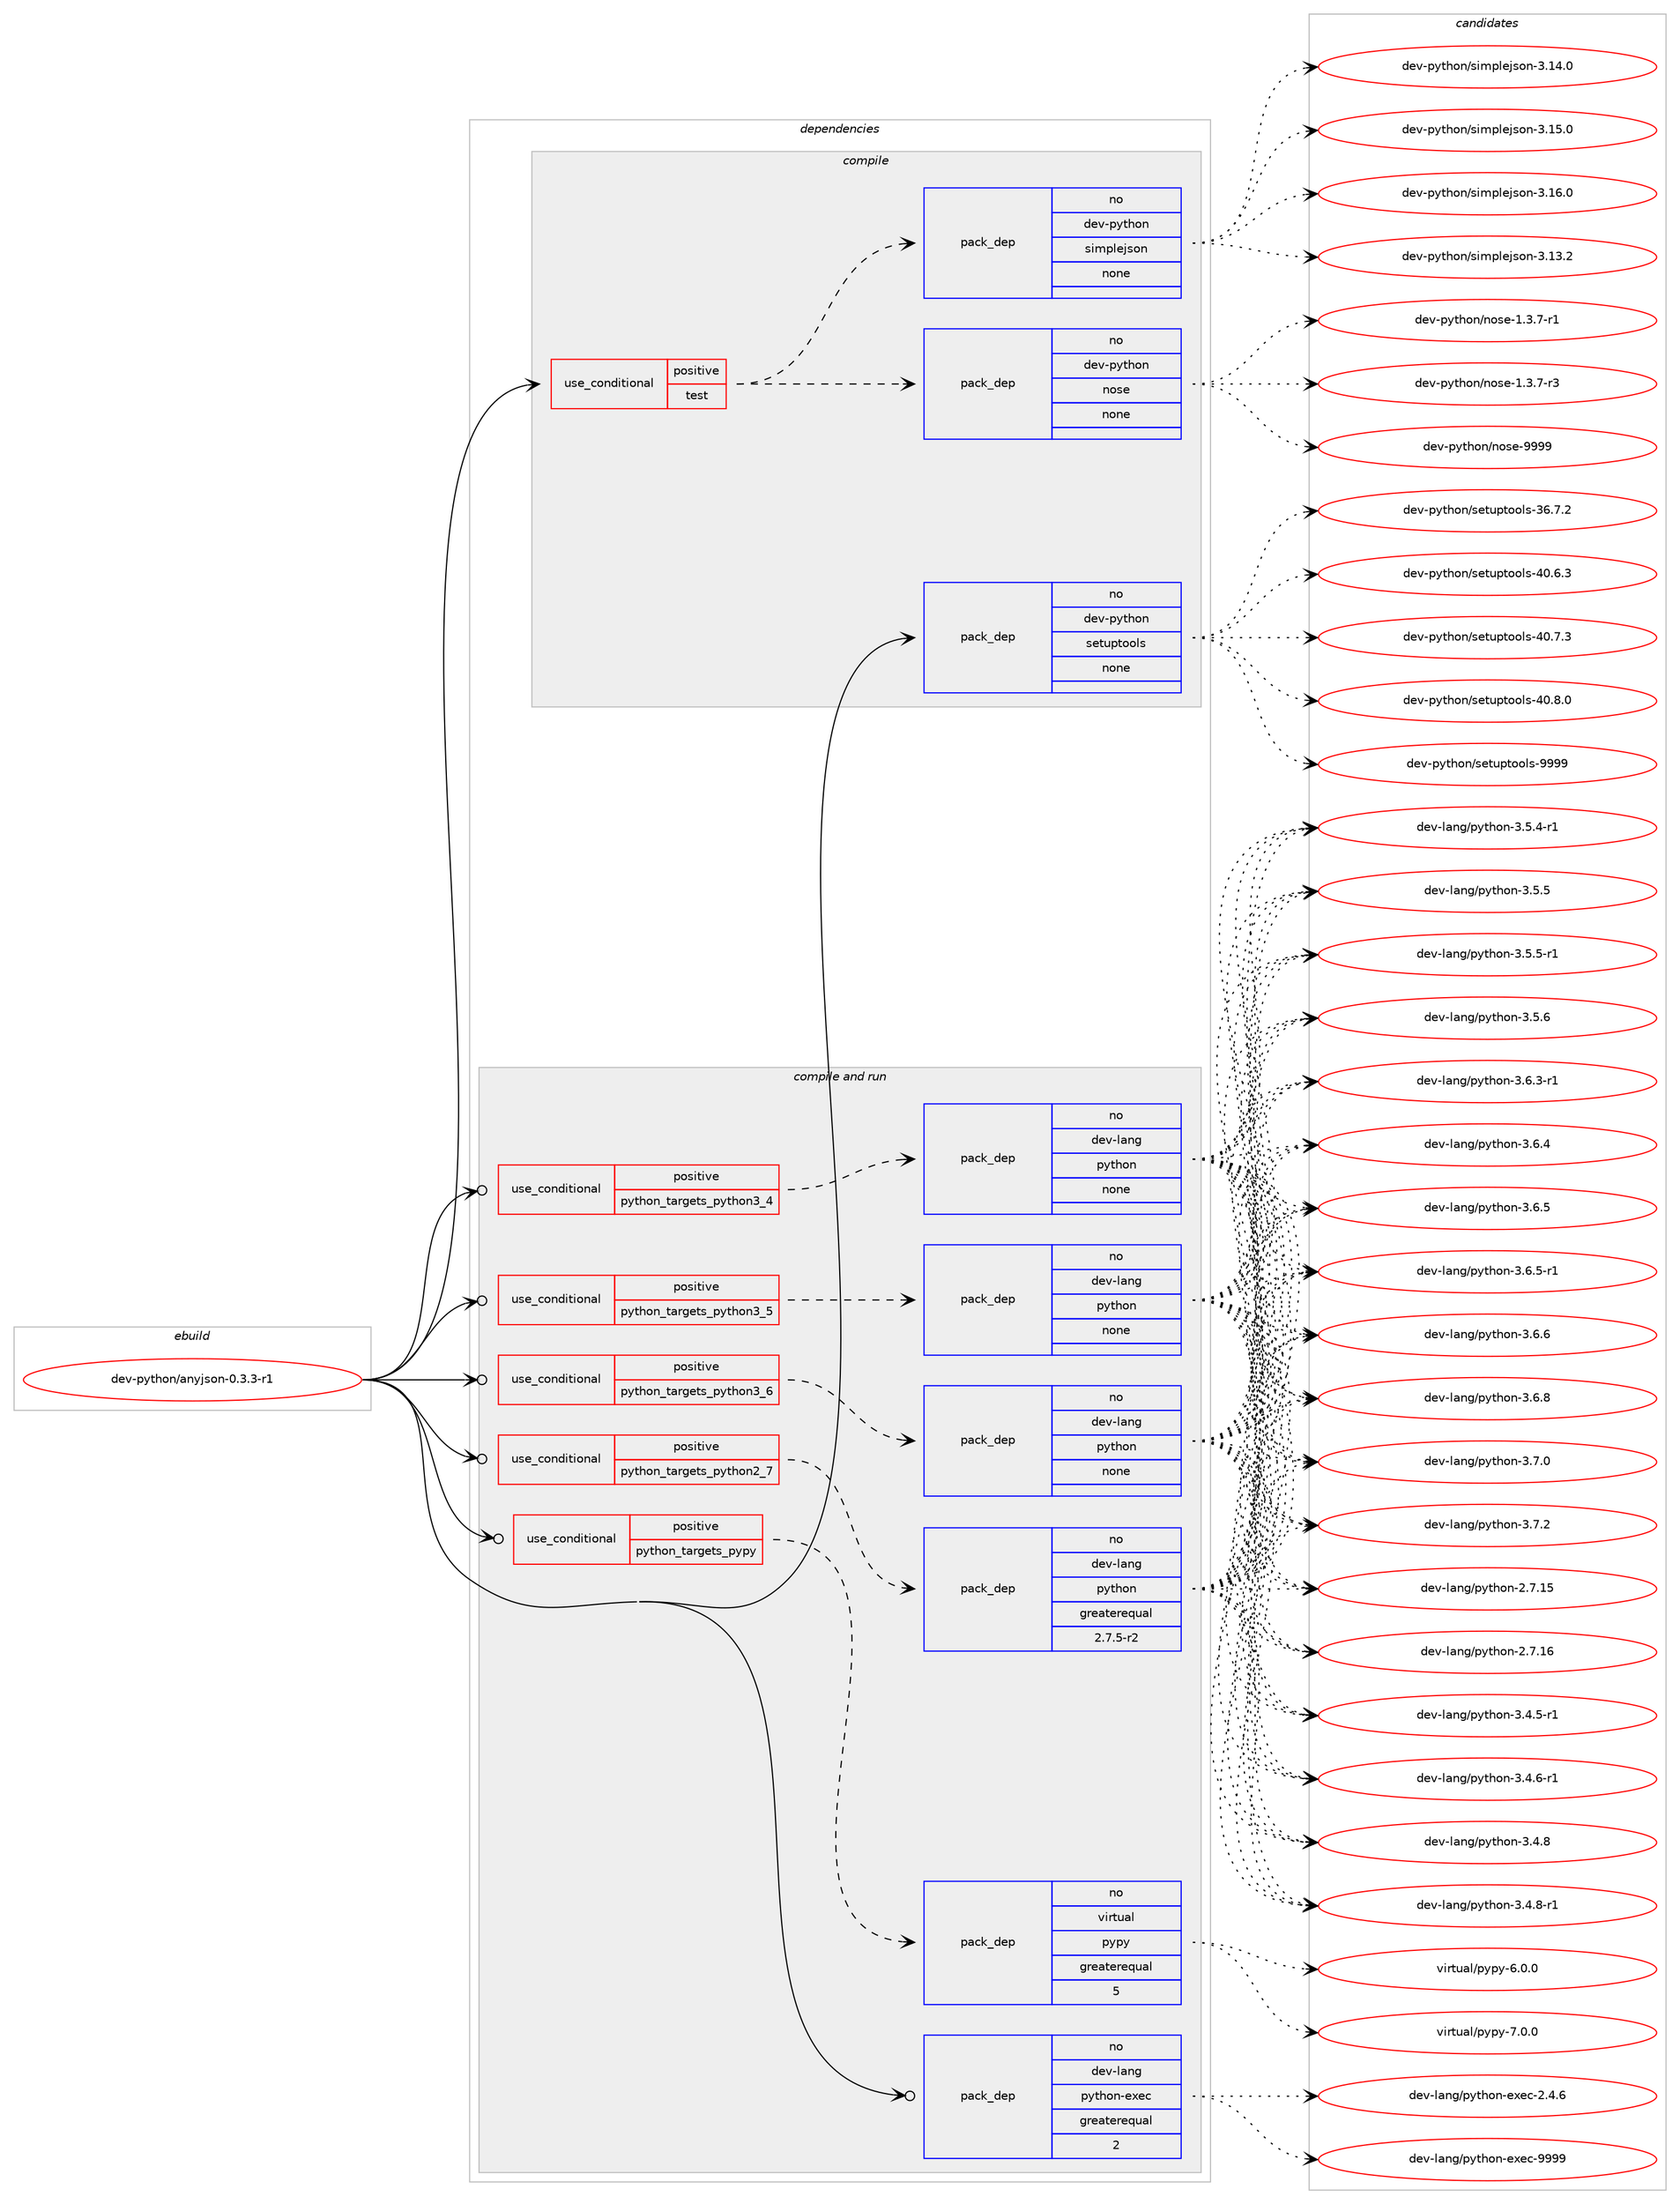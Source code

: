 digraph prolog {

# *************
# Graph options
# *************

newrank=true;
concentrate=true;
compound=true;
graph [rankdir=LR,fontname=Helvetica,fontsize=10,ranksep=1.5];#, ranksep=2.5, nodesep=0.2];
edge  [arrowhead=vee];
node  [fontname=Helvetica,fontsize=10];

# **********
# The ebuild
# **********

subgraph cluster_leftcol {
color=gray;
rank=same;
label=<<i>ebuild</i>>;
id [label="dev-python/anyjson-0.3.3-r1", color=red, width=4, href="../dev-python/anyjson-0.3.3-r1.svg"];
}

# ****************
# The dependencies
# ****************

subgraph cluster_midcol {
color=gray;
label=<<i>dependencies</i>>;
subgraph cluster_compile {
fillcolor="#eeeeee";
style=filled;
label=<<i>compile</i>>;
subgraph cond370825 {
dependency1398407 [label=<<TABLE BORDER="0" CELLBORDER="1" CELLSPACING="0" CELLPADDING="4"><TR><TD ROWSPAN="3" CELLPADDING="10">use_conditional</TD></TR><TR><TD>positive</TD></TR><TR><TD>test</TD></TR></TABLE>>, shape=none, color=red];
subgraph pack1004357 {
dependency1398408 [label=<<TABLE BORDER="0" CELLBORDER="1" CELLSPACING="0" CELLPADDING="4" WIDTH="220"><TR><TD ROWSPAN="6" CELLPADDING="30">pack_dep</TD></TR><TR><TD WIDTH="110">no</TD></TR><TR><TD>dev-python</TD></TR><TR><TD>nose</TD></TR><TR><TD>none</TD></TR><TR><TD></TD></TR></TABLE>>, shape=none, color=blue];
}
dependency1398407:e -> dependency1398408:w [weight=20,style="dashed",arrowhead="vee"];
subgraph pack1004358 {
dependency1398409 [label=<<TABLE BORDER="0" CELLBORDER="1" CELLSPACING="0" CELLPADDING="4" WIDTH="220"><TR><TD ROWSPAN="6" CELLPADDING="30">pack_dep</TD></TR><TR><TD WIDTH="110">no</TD></TR><TR><TD>dev-python</TD></TR><TR><TD>simplejson</TD></TR><TR><TD>none</TD></TR><TR><TD></TD></TR></TABLE>>, shape=none, color=blue];
}
dependency1398407:e -> dependency1398409:w [weight=20,style="dashed",arrowhead="vee"];
}
id:e -> dependency1398407:w [weight=20,style="solid",arrowhead="vee"];
subgraph pack1004359 {
dependency1398410 [label=<<TABLE BORDER="0" CELLBORDER="1" CELLSPACING="0" CELLPADDING="4" WIDTH="220"><TR><TD ROWSPAN="6" CELLPADDING="30">pack_dep</TD></TR><TR><TD WIDTH="110">no</TD></TR><TR><TD>dev-python</TD></TR><TR><TD>setuptools</TD></TR><TR><TD>none</TD></TR><TR><TD></TD></TR></TABLE>>, shape=none, color=blue];
}
id:e -> dependency1398410:w [weight=20,style="solid",arrowhead="vee"];
}
subgraph cluster_compileandrun {
fillcolor="#eeeeee";
style=filled;
label=<<i>compile and run</i>>;
subgraph cond370826 {
dependency1398411 [label=<<TABLE BORDER="0" CELLBORDER="1" CELLSPACING="0" CELLPADDING="4"><TR><TD ROWSPAN="3" CELLPADDING="10">use_conditional</TD></TR><TR><TD>positive</TD></TR><TR><TD>python_targets_pypy</TD></TR></TABLE>>, shape=none, color=red];
subgraph pack1004360 {
dependency1398412 [label=<<TABLE BORDER="0" CELLBORDER="1" CELLSPACING="0" CELLPADDING="4" WIDTH="220"><TR><TD ROWSPAN="6" CELLPADDING="30">pack_dep</TD></TR><TR><TD WIDTH="110">no</TD></TR><TR><TD>virtual</TD></TR><TR><TD>pypy</TD></TR><TR><TD>greaterequal</TD></TR><TR><TD>5</TD></TR></TABLE>>, shape=none, color=blue];
}
dependency1398411:e -> dependency1398412:w [weight=20,style="dashed",arrowhead="vee"];
}
id:e -> dependency1398411:w [weight=20,style="solid",arrowhead="odotvee"];
subgraph cond370827 {
dependency1398413 [label=<<TABLE BORDER="0" CELLBORDER="1" CELLSPACING="0" CELLPADDING="4"><TR><TD ROWSPAN="3" CELLPADDING="10">use_conditional</TD></TR><TR><TD>positive</TD></TR><TR><TD>python_targets_python2_7</TD></TR></TABLE>>, shape=none, color=red];
subgraph pack1004361 {
dependency1398414 [label=<<TABLE BORDER="0" CELLBORDER="1" CELLSPACING="0" CELLPADDING="4" WIDTH="220"><TR><TD ROWSPAN="6" CELLPADDING="30">pack_dep</TD></TR><TR><TD WIDTH="110">no</TD></TR><TR><TD>dev-lang</TD></TR><TR><TD>python</TD></TR><TR><TD>greaterequal</TD></TR><TR><TD>2.7.5-r2</TD></TR></TABLE>>, shape=none, color=blue];
}
dependency1398413:e -> dependency1398414:w [weight=20,style="dashed",arrowhead="vee"];
}
id:e -> dependency1398413:w [weight=20,style="solid",arrowhead="odotvee"];
subgraph cond370828 {
dependency1398415 [label=<<TABLE BORDER="0" CELLBORDER="1" CELLSPACING="0" CELLPADDING="4"><TR><TD ROWSPAN="3" CELLPADDING="10">use_conditional</TD></TR><TR><TD>positive</TD></TR><TR><TD>python_targets_python3_4</TD></TR></TABLE>>, shape=none, color=red];
subgraph pack1004362 {
dependency1398416 [label=<<TABLE BORDER="0" CELLBORDER="1" CELLSPACING="0" CELLPADDING="4" WIDTH="220"><TR><TD ROWSPAN="6" CELLPADDING="30">pack_dep</TD></TR><TR><TD WIDTH="110">no</TD></TR><TR><TD>dev-lang</TD></TR><TR><TD>python</TD></TR><TR><TD>none</TD></TR><TR><TD></TD></TR></TABLE>>, shape=none, color=blue];
}
dependency1398415:e -> dependency1398416:w [weight=20,style="dashed",arrowhead="vee"];
}
id:e -> dependency1398415:w [weight=20,style="solid",arrowhead="odotvee"];
subgraph cond370829 {
dependency1398417 [label=<<TABLE BORDER="0" CELLBORDER="1" CELLSPACING="0" CELLPADDING="4"><TR><TD ROWSPAN="3" CELLPADDING="10">use_conditional</TD></TR><TR><TD>positive</TD></TR><TR><TD>python_targets_python3_5</TD></TR></TABLE>>, shape=none, color=red];
subgraph pack1004363 {
dependency1398418 [label=<<TABLE BORDER="0" CELLBORDER="1" CELLSPACING="0" CELLPADDING="4" WIDTH="220"><TR><TD ROWSPAN="6" CELLPADDING="30">pack_dep</TD></TR><TR><TD WIDTH="110">no</TD></TR><TR><TD>dev-lang</TD></TR><TR><TD>python</TD></TR><TR><TD>none</TD></TR><TR><TD></TD></TR></TABLE>>, shape=none, color=blue];
}
dependency1398417:e -> dependency1398418:w [weight=20,style="dashed",arrowhead="vee"];
}
id:e -> dependency1398417:w [weight=20,style="solid",arrowhead="odotvee"];
subgraph cond370830 {
dependency1398419 [label=<<TABLE BORDER="0" CELLBORDER="1" CELLSPACING="0" CELLPADDING="4"><TR><TD ROWSPAN="3" CELLPADDING="10">use_conditional</TD></TR><TR><TD>positive</TD></TR><TR><TD>python_targets_python3_6</TD></TR></TABLE>>, shape=none, color=red];
subgraph pack1004364 {
dependency1398420 [label=<<TABLE BORDER="0" CELLBORDER="1" CELLSPACING="0" CELLPADDING="4" WIDTH="220"><TR><TD ROWSPAN="6" CELLPADDING="30">pack_dep</TD></TR><TR><TD WIDTH="110">no</TD></TR><TR><TD>dev-lang</TD></TR><TR><TD>python</TD></TR><TR><TD>none</TD></TR><TR><TD></TD></TR></TABLE>>, shape=none, color=blue];
}
dependency1398419:e -> dependency1398420:w [weight=20,style="dashed",arrowhead="vee"];
}
id:e -> dependency1398419:w [weight=20,style="solid",arrowhead="odotvee"];
subgraph pack1004365 {
dependency1398421 [label=<<TABLE BORDER="0" CELLBORDER="1" CELLSPACING="0" CELLPADDING="4" WIDTH="220"><TR><TD ROWSPAN="6" CELLPADDING="30">pack_dep</TD></TR><TR><TD WIDTH="110">no</TD></TR><TR><TD>dev-lang</TD></TR><TR><TD>python-exec</TD></TR><TR><TD>greaterequal</TD></TR><TR><TD>2</TD></TR></TABLE>>, shape=none, color=blue];
}
id:e -> dependency1398421:w [weight=20,style="solid",arrowhead="odotvee"];
}
subgraph cluster_run {
fillcolor="#eeeeee";
style=filled;
label=<<i>run</i>>;
}
}

# **************
# The candidates
# **************

subgraph cluster_choices {
rank=same;
color=gray;
label=<<i>candidates</i>>;

subgraph choice1004357 {
color=black;
nodesep=1;
choice10010111845112121116104111110471101111151014549465146554511449 [label="dev-python/nose-1.3.7-r1", color=red, width=4,href="../dev-python/nose-1.3.7-r1.svg"];
choice10010111845112121116104111110471101111151014549465146554511451 [label="dev-python/nose-1.3.7-r3", color=red, width=4,href="../dev-python/nose-1.3.7-r3.svg"];
choice10010111845112121116104111110471101111151014557575757 [label="dev-python/nose-9999", color=red, width=4,href="../dev-python/nose-9999.svg"];
dependency1398408:e -> choice10010111845112121116104111110471101111151014549465146554511449:w [style=dotted,weight="100"];
dependency1398408:e -> choice10010111845112121116104111110471101111151014549465146554511451:w [style=dotted,weight="100"];
dependency1398408:e -> choice10010111845112121116104111110471101111151014557575757:w [style=dotted,weight="100"];
}
subgraph choice1004358 {
color=black;
nodesep=1;
choice100101118451121211161041111104711510510911210810110611511111045514649514650 [label="dev-python/simplejson-3.13.2", color=red, width=4,href="../dev-python/simplejson-3.13.2.svg"];
choice100101118451121211161041111104711510510911210810110611511111045514649524648 [label="dev-python/simplejson-3.14.0", color=red, width=4,href="../dev-python/simplejson-3.14.0.svg"];
choice100101118451121211161041111104711510510911210810110611511111045514649534648 [label="dev-python/simplejson-3.15.0", color=red, width=4,href="../dev-python/simplejson-3.15.0.svg"];
choice100101118451121211161041111104711510510911210810110611511111045514649544648 [label="dev-python/simplejson-3.16.0", color=red, width=4,href="../dev-python/simplejson-3.16.0.svg"];
dependency1398409:e -> choice100101118451121211161041111104711510510911210810110611511111045514649514650:w [style=dotted,weight="100"];
dependency1398409:e -> choice100101118451121211161041111104711510510911210810110611511111045514649524648:w [style=dotted,weight="100"];
dependency1398409:e -> choice100101118451121211161041111104711510510911210810110611511111045514649534648:w [style=dotted,weight="100"];
dependency1398409:e -> choice100101118451121211161041111104711510510911210810110611511111045514649544648:w [style=dotted,weight="100"];
}
subgraph choice1004359 {
color=black;
nodesep=1;
choice100101118451121211161041111104711510111611711211611111110811545515446554650 [label="dev-python/setuptools-36.7.2", color=red, width=4,href="../dev-python/setuptools-36.7.2.svg"];
choice100101118451121211161041111104711510111611711211611111110811545524846544651 [label="dev-python/setuptools-40.6.3", color=red, width=4,href="../dev-python/setuptools-40.6.3.svg"];
choice100101118451121211161041111104711510111611711211611111110811545524846554651 [label="dev-python/setuptools-40.7.3", color=red, width=4,href="../dev-python/setuptools-40.7.3.svg"];
choice100101118451121211161041111104711510111611711211611111110811545524846564648 [label="dev-python/setuptools-40.8.0", color=red, width=4,href="../dev-python/setuptools-40.8.0.svg"];
choice10010111845112121116104111110471151011161171121161111111081154557575757 [label="dev-python/setuptools-9999", color=red, width=4,href="../dev-python/setuptools-9999.svg"];
dependency1398410:e -> choice100101118451121211161041111104711510111611711211611111110811545515446554650:w [style=dotted,weight="100"];
dependency1398410:e -> choice100101118451121211161041111104711510111611711211611111110811545524846544651:w [style=dotted,weight="100"];
dependency1398410:e -> choice100101118451121211161041111104711510111611711211611111110811545524846554651:w [style=dotted,weight="100"];
dependency1398410:e -> choice100101118451121211161041111104711510111611711211611111110811545524846564648:w [style=dotted,weight="100"];
dependency1398410:e -> choice10010111845112121116104111110471151011161171121161111111081154557575757:w [style=dotted,weight="100"];
}
subgraph choice1004360 {
color=black;
nodesep=1;
choice1181051141161179710847112121112121455446484648 [label="virtual/pypy-6.0.0", color=red, width=4,href="../virtual/pypy-6.0.0.svg"];
choice1181051141161179710847112121112121455546484648 [label="virtual/pypy-7.0.0", color=red, width=4,href="../virtual/pypy-7.0.0.svg"];
dependency1398412:e -> choice1181051141161179710847112121112121455446484648:w [style=dotted,weight="100"];
dependency1398412:e -> choice1181051141161179710847112121112121455546484648:w [style=dotted,weight="100"];
}
subgraph choice1004361 {
color=black;
nodesep=1;
choice10010111845108971101034711212111610411111045504655464953 [label="dev-lang/python-2.7.15", color=red, width=4,href="../dev-lang/python-2.7.15.svg"];
choice10010111845108971101034711212111610411111045504655464954 [label="dev-lang/python-2.7.16", color=red, width=4,href="../dev-lang/python-2.7.16.svg"];
choice1001011184510897110103471121211161041111104551465246534511449 [label="dev-lang/python-3.4.5-r1", color=red, width=4,href="../dev-lang/python-3.4.5-r1.svg"];
choice1001011184510897110103471121211161041111104551465246544511449 [label="dev-lang/python-3.4.6-r1", color=red, width=4,href="../dev-lang/python-3.4.6-r1.svg"];
choice100101118451089711010347112121116104111110455146524656 [label="dev-lang/python-3.4.8", color=red, width=4,href="../dev-lang/python-3.4.8.svg"];
choice1001011184510897110103471121211161041111104551465246564511449 [label="dev-lang/python-3.4.8-r1", color=red, width=4,href="../dev-lang/python-3.4.8-r1.svg"];
choice1001011184510897110103471121211161041111104551465346524511449 [label="dev-lang/python-3.5.4-r1", color=red, width=4,href="../dev-lang/python-3.5.4-r1.svg"];
choice100101118451089711010347112121116104111110455146534653 [label="dev-lang/python-3.5.5", color=red, width=4,href="../dev-lang/python-3.5.5.svg"];
choice1001011184510897110103471121211161041111104551465346534511449 [label="dev-lang/python-3.5.5-r1", color=red, width=4,href="../dev-lang/python-3.5.5-r1.svg"];
choice100101118451089711010347112121116104111110455146534654 [label="dev-lang/python-3.5.6", color=red, width=4,href="../dev-lang/python-3.5.6.svg"];
choice1001011184510897110103471121211161041111104551465446514511449 [label="dev-lang/python-3.6.3-r1", color=red, width=4,href="../dev-lang/python-3.6.3-r1.svg"];
choice100101118451089711010347112121116104111110455146544652 [label="dev-lang/python-3.6.4", color=red, width=4,href="../dev-lang/python-3.6.4.svg"];
choice100101118451089711010347112121116104111110455146544653 [label="dev-lang/python-3.6.5", color=red, width=4,href="../dev-lang/python-3.6.5.svg"];
choice1001011184510897110103471121211161041111104551465446534511449 [label="dev-lang/python-3.6.5-r1", color=red, width=4,href="../dev-lang/python-3.6.5-r1.svg"];
choice100101118451089711010347112121116104111110455146544654 [label="dev-lang/python-3.6.6", color=red, width=4,href="../dev-lang/python-3.6.6.svg"];
choice100101118451089711010347112121116104111110455146544656 [label="dev-lang/python-3.6.8", color=red, width=4,href="../dev-lang/python-3.6.8.svg"];
choice100101118451089711010347112121116104111110455146554648 [label="dev-lang/python-3.7.0", color=red, width=4,href="../dev-lang/python-3.7.0.svg"];
choice100101118451089711010347112121116104111110455146554650 [label="dev-lang/python-3.7.2", color=red, width=4,href="../dev-lang/python-3.7.2.svg"];
dependency1398414:e -> choice10010111845108971101034711212111610411111045504655464953:w [style=dotted,weight="100"];
dependency1398414:e -> choice10010111845108971101034711212111610411111045504655464954:w [style=dotted,weight="100"];
dependency1398414:e -> choice1001011184510897110103471121211161041111104551465246534511449:w [style=dotted,weight="100"];
dependency1398414:e -> choice1001011184510897110103471121211161041111104551465246544511449:w [style=dotted,weight="100"];
dependency1398414:e -> choice100101118451089711010347112121116104111110455146524656:w [style=dotted,weight="100"];
dependency1398414:e -> choice1001011184510897110103471121211161041111104551465246564511449:w [style=dotted,weight="100"];
dependency1398414:e -> choice1001011184510897110103471121211161041111104551465346524511449:w [style=dotted,weight="100"];
dependency1398414:e -> choice100101118451089711010347112121116104111110455146534653:w [style=dotted,weight="100"];
dependency1398414:e -> choice1001011184510897110103471121211161041111104551465346534511449:w [style=dotted,weight="100"];
dependency1398414:e -> choice100101118451089711010347112121116104111110455146534654:w [style=dotted,weight="100"];
dependency1398414:e -> choice1001011184510897110103471121211161041111104551465446514511449:w [style=dotted,weight="100"];
dependency1398414:e -> choice100101118451089711010347112121116104111110455146544652:w [style=dotted,weight="100"];
dependency1398414:e -> choice100101118451089711010347112121116104111110455146544653:w [style=dotted,weight="100"];
dependency1398414:e -> choice1001011184510897110103471121211161041111104551465446534511449:w [style=dotted,weight="100"];
dependency1398414:e -> choice100101118451089711010347112121116104111110455146544654:w [style=dotted,weight="100"];
dependency1398414:e -> choice100101118451089711010347112121116104111110455146544656:w [style=dotted,weight="100"];
dependency1398414:e -> choice100101118451089711010347112121116104111110455146554648:w [style=dotted,weight="100"];
dependency1398414:e -> choice100101118451089711010347112121116104111110455146554650:w [style=dotted,weight="100"];
}
subgraph choice1004362 {
color=black;
nodesep=1;
choice10010111845108971101034711212111610411111045504655464953 [label="dev-lang/python-2.7.15", color=red, width=4,href="../dev-lang/python-2.7.15.svg"];
choice10010111845108971101034711212111610411111045504655464954 [label="dev-lang/python-2.7.16", color=red, width=4,href="../dev-lang/python-2.7.16.svg"];
choice1001011184510897110103471121211161041111104551465246534511449 [label="dev-lang/python-3.4.5-r1", color=red, width=4,href="../dev-lang/python-3.4.5-r1.svg"];
choice1001011184510897110103471121211161041111104551465246544511449 [label="dev-lang/python-3.4.6-r1", color=red, width=4,href="../dev-lang/python-3.4.6-r1.svg"];
choice100101118451089711010347112121116104111110455146524656 [label="dev-lang/python-3.4.8", color=red, width=4,href="../dev-lang/python-3.4.8.svg"];
choice1001011184510897110103471121211161041111104551465246564511449 [label="dev-lang/python-3.4.8-r1", color=red, width=4,href="../dev-lang/python-3.4.8-r1.svg"];
choice1001011184510897110103471121211161041111104551465346524511449 [label="dev-lang/python-3.5.4-r1", color=red, width=4,href="../dev-lang/python-3.5.4-r1.svg"];
choice100101118451089711010347112121116104111110455146534653 [label="dev-lang/python-3.5.5", color=red, width=4,href="../dev-lang/python-3.5.5.svg"];
choice1001011184510897110103471121211161041111104551465346534511449 [label="dev-lang/python-3.5.5-r1", color=red, width=4,href="../dev-lang/python-3.5.5-r1.svg"];
choice100101118451089711010347112121116104111110455146534654 [label="dev-lang/python-3.5.6", color=red, width=4,href="../dev-lang/python-3.5.6.svg"];
choice1001011184510897110103471121211161041111104551465446514511449 [label="dev-lang/python-3.6.3-r1", color=red, width=4,href="../dev-lang/python-3.6.3-r1.svg"];
choice100101118451089711010347112121116104111110455146544652 [label="dev-lang/python-3.6.4", color=red, width=4,href="../dev-lang/python-3.6.4.svg"];
choice100101118451089711010347112121116104111110455146544653 [label="dev-lang/python-3.6.5", color=red, width=4,href="../dev-lang/python-3.6.5.svg"];
choice1001011184510897110103471121211161041111104551465446534511449 [label="dev-lang/python-3.6.5-r1", color=red, width=4,href="../dev-lang/python-3.6.5-r1.svg"];
choice100101118451089711010347112121116104111110455146544654 [label="dev-lang/python-3.6.6", color=red, width=4,href="../dev-lang/python-3.6.6.svg"];
choice100101118451089711010347112121116104111110455146544656 [label="dev-lang/python-3.6.8", color=red, width=4,href="../dev-lang/python-3.6.8.svg"];
choice100101118451089711010347112121116104111110455146554648 [label="dev-lang/python-3.7.0", color=red, width=4,href="../dev-lang/python-3.7.0.svg"];
choice100101118451089711010347112121116104111110455146554650 [label="dev-lang/python-3.7.2", color=red, width=4,href="../dev-lang/python-3.7.2.svg"];
dependency1398416:e -> choice10010111845108971101034711212111610411111045504655464953:w [style=dotted,weight="100"];
dependency1398416:e -> choice10010111845108971101034711212111610411111045504655464954:w [style=dotted,weight="100"];
dependency1398416:e -> choice1001011184510897110103471121211161041111104551465246534511449:w [style=dotted,weight="100"];
dependency1398416:e -> choice1001011184510897110103471121211161041111104551465246544511449:w [style=dotted,weight="100"];
dependency1398416:e -> choice100101118451089711010347112121116104111110455146524656:w [style=dotted,weight="100"];
dependency1398416:e -> choice1001011184510897110103471121211161041111104551465246564511449:w [style=dotted,weight="100"];
dependency1398416:e -> choice1001011184510897110103471121211161041111104551465346524511449:w [style=dotted,weight="100"];
dependency1398416:e -> choice100101118451089711010347112121116104111110455146534653:w [style=dotted,weight="100"];
dependency1398416:e -> choice1001011184510897110103471121211161041111104551465346534511449:w [style=dotted,weight="100"];
dependency1398416:e -> choice100101118451089711010347112121116104111110455146534654:w [style=dotted,weight="100"];
dependency1398416:e -> choice1001011184510897110103471121211161041111104551465446514511449:w [style=dotted,weight="100"];
dependency1398416:e -> choice100101118451089711010347112121116104111110455146544652:w [style=dotted,weight="100"];
dependency1398416:e -> choice100101118451089711010347112121116104111110455146544653:w [style=dotted,weight="100"];
dependency1398416:e -> choice1001011184510897110103471121211161041111104551465446534511449:w [style=dotted,weight="100"];
dependency1398416:e -> choice100101118451089711010347112121116104111110455146544654:w [style=dotted,weight="100"];
dependency1398416:e -> choice100101118451089711010347112121116104111110455146544656:w [style=dotted,weight="100"];
dependency1398416:e -> choice100101118451089711010347112121116104111110455146554648:w [style=dotted,weight="100"];
dependency1398416:e -> choice100101118451089711010347112121116104111110455146554650:w [style=dotted,weight="100"];
}
subgraph choice1004363 {
color=black;
nodesep=1;
choice10010111845108971101034711212111610411111045504655464953 [label="dev-lang/python-2.7.15", color=red, width=4,href="../dev-lang/python-2.7.15.svg"];
choice10010111845108971101034711212111610411111045504655464954 [label="dev-lang/python-2.7.16", color=red, width=4,href="../dev-lang/python-2.7.16.svg"];
choice1001011184510897110103471121211161041111104551465246534511449 [label="dev-lang/python-3.4.5-r1", color=red, width=4,href="../dev-lang/python-3.4.5-r1.svg"];
choice1001011184510897110103471121211161041111104551465246544511449 [label="dev-lang/python-3.4.6-r1", color=red, width=4,href="../dev-lang/python-3.4.6-r1.svg"];
choice100101118451089711010347112121116104111110455146524656 [label="dev-lang/python-3.4.8", color=red, width=4,href="../dev-lang/python-3.4.8.svg"];
choice1001011184510897110103471121211161041111104551465246564511449 [label="dev-lang/python-3.4.8-r1", color=red, width=4,href="../dev-lang/python-3.4.8-r1.svg"];
choice1001011184510897110103471121211161041111104551465346524511449 [label="dev-lang/python-3.5.4-r1", color=red, width=4,href="../dev-lang/python-3.5.4-r1.svg"];
choice100101118451089711010347112121116104111110455146534653 [label="dev-lang/python-3.5.5", color=red, width=4,href="../dev-lang/python-3.5.5.svg"];
choice1001011184510897110103471121211161041111104551465346534511449 [label="dev-lang/python-3.5.5-r1", color=red, width=4,href="../dev-lang/python-3.5.5-r1.svg"];
choice100101118451089711010347112121116104111110455146534654 [label="dev-lang/python-3.5.6", color=red, width=4,href="../dev-lang/python-3.5.6.svg"];
choice1001011184510897110103471121211161041111104551465446514511449 [label="dev-lang/python-3.6.3-r1", color=red, width=4,href="../dev-lang/python-3.6.3-r1.svg"];
choice100101118451089711010347112121116104111110455146544652 [label="dev-lang/python-3.6.4", color=red, width=4,href="../dev-lang/python-3.6.4.svg"];
choice100101118451089711010347112121116104111110455146544653 [label="dev-lang/python-3.6.5", color=red, width=4,href="../dev-lang/python-3.6.5.svg"];
choice1001011184510897110103471121211161041111104551465446534511449 [label="dev-lang/python-3.6.5-r1", color=red, width=4,href="../dev-lang/python-3.6.5-r1.svg"];
choice100101118451089711010347112121116104111110455146544654 [label="dev-lang/python-3.6.6", color=red, width=4,href="../dev-lang/python-3.6.6.svg"];
choice100101118451089711010347112121116104111110455146544656 [label="dev-lang/python-3.6.8", color=red, width=4,href="../dev-lang/python-3.6.8.svg"];
choice100101118451089711010347112121116104111110455146554648 [label="dev-lang/python-3.7.0", color=red, width=4,href="../dev-lang/python-3.7.0.svg"];
choice100101118451089711010347112121116104111110455146554650 [label="dev-lang/python-3.7.2", color=red, width=4,href="../dev-lang/python-3.7.2.svg"];
dependency1398418:e -> choice10010111845108971101034711212111610411111045504655464953:w [style=dotted,weight="100"];
dependency1398418:e -> choice10010111845108971101034711212111610411111045504655464954:w [style=dotted,weight="100"];
dependency1398418:e -> choice1001011184510897110103471121211161041111104551465246534511449:w [style=dotted,weight="100"];
dependency1398418:e -> choice1001011184510897110103471121211161041111104551465246544511449:w [style=dotted,weight="100"];
dependency1398418:e -> choice100101118451089711010347112121116104111110455146524656:w [style=dotted,weight="100"];
dependency1398418:e -> choice1001011184510897110103471121211161041111104551465246564511449:w [style=dotted,weight="100"];
dependency1398418:e -> choice1001011184510897110103471121211161041111104551465346524511449:w [style=dotted,weight="100"];
dependency1398418:e -> choice100101118451089711010347112121116104111110455146534653:w [style=dotted,weight="100"];
dependency1398418:e -> choice1001011184510897110103471121211161041111104551465346534511449:w [style=dotted,weight="100"];
dependency1398418:e -> choice100101118451089711010347112121116104111110455146534654:w [style=dotted,weight="100"];
dependency1398418:e -> choice1001011184510897110103471121211161041111104551465446514511449:w [style=dotted,weight="100"];
dependency1398418:e -> choice100101118451089711010347112121116104111110455146544652:w [style=dotted,weight="100"];
dependency1398418:e -> choice100101118451089711010347112121116104111110455146544653:w [style=dotted,weight="100"];
dependency1398418:e -> choice1001011184510897110103471121211161041111104551465446534511449:w [style=dotted,weight="100"];
dependency1398418:e -> choice100101118451089711010347112121116104111110455146544654:w [style=dotted,weight="100"];
dependency1398418:e -> choice100101118451089711010347112121116104111110455146544656:w [style=dotted,weight="100"];
dependency1398418:e -> choice100101118451089711010347112121116104111110455146554648:w [style=dotted,weight="100"];
dependency1398418:e -> choice100101118451089711010347112121116104111110455146554650:w [style=dotted,weight="100"];
}
subgraph choice1004364 {
color=black;
nodesep=1;
choice10010111845108971101034711212111610411111045504655464953 [label="dev-lang/python-2.7.15", color=red, width=4,href="../dev-lang/python-2.7.15.svg"];
choice10010111845108971101034711212111610411111045504655464954 [label="dev-lang/python-2.7.16", color=red, width=4,href="../dev-lang/python-2.7.16.svg"];
choice1001011184510897110103471121211161041111104551465246534511449 [label="dev-lang/python-3.4.5-r1", color=red, width=4,href="../dev-lang/python-3.4.5-r1.svg"];
choice1001011184510897110103471121211161041111104551465246544511449 [label="dev-lang/python-3.4.6-r1", color=red, width=4,href="../dev-lang/python-3.4.6-r1.svg"];
choice100101118451089711010347112121116104111110455146524656 [label="dev-lang/python-3.4.8", color=red, width=4,href="../dev-lang/python-3.4.8.svg"];
choice1001011184510897110103471121211161041111104551465246564511449 [label="dev-lang/python-3.4.8-r1", color=red, width=4,href="../dev-lang/python-3.4.8-r1.svg"];
choice1001011184510897110103471121211161041111104551465346524511449 [label="dev-lang/python-3.5.4-r1", color=red, width=4,href="../dev-lang/python-3.5.4-r1.svg"];
choice100101118451089711010347112121116104111110455146534653 [label="dev-lang/python-3.5.5", color=red, width=4,href="../dev-lang/python-3.5.5.svg"];
choice1001011184510897110103471121211161041111104551465346534511449 [label="dev-lang/python-3.5.5-r1", color=red, width=4,href="../dev-lang/python-3.5.5-r1.svg"];
choice100101118451089711010347112121116104111110455146534654 [label="dev-lang/python-3.5.6", color=red, width=4,href="../dev-lang/python-3.5.6.svg"];
choice1001011184510897110103471121211161041111104551465446514511449 [label="dev-lang/python-3.6.3-r1", color=red, width=4,href="../dev-lang/python-3.6.3-r1.svg"];
choice100101118451089711010347112121116104111110455146544652 [label="dev-lang/python-3.6.4", color=red, width=4,href="../dev-lang/python-3.6.4.svg"];
choice100101118451089711010347112121116104111110455146544653 [label="dev-lang/python-3.6.5", color=red, width=4,href="../dev-lang/python-3.6.5.svg"];
choice1001011184510897110103471121211161041111104551465446534511449 [label="dev-lang/python-3.6.5-r1", color=red, width=4,href="../dev-lang/python-3.6.5-r1.svg"];
choice100101118451089711010347112121116104111110455146544654 [label="dev-lang/python-3.6.6", color=red, width=4,href="../dev-lang/python-3.6.6.svg"];
choice100101118451089711010347112121116104111110455146544656 [label="dev-lang/python-3.6.8", color=red, width=4,href="../dev-lang/python-3.6.8.svg"];
choice100101118451089711010347112121116104111110455146554648 [label="dev-lang/python-3.7.0", color=red, width=4,href="../dev-lang/python-3.7.0.svg"];
choice100101118451089711010347112121116104111110455146554650 [label="dev-lang/python-3.7.2", color=red, width=4,href="../dev-lang/python-3.7.2.svg"];
dependency1398420:e -> choice10010111845108971101034711212111610411111045504655464953:w [style=dotted,weight="100"];
dependency1398420:e -> choice10010111845108971101034711212111610411111045504655464954:w [style=dotted,weight="100"];
dependency1398420:e -> choice1001011184510897110103471121211161041111104551465246534511449:w [style=dotted,weight="100"];
dependency1398420:e -> choice1001011184510897110103471121211161041111104551465246544511449:w [style=dotted,weight="100"];
dependency1398420:e -> choice100101118451089711010347112121116104111110455146524656:w [style=dotted,weight="100"];
dependency1398420:e -> choice1001011184510897110103471121211161041111104551465246564511449:w [style=dotted,weight="100"];
dependency1398420:e -> choice1001011184510897110103471121211161041111104551465346524511449:w [style=dotted,weight="100"];
dependency1398420:e -> choice100101118451089711010347112121116104111110455146534653:w [style=dotted,weight="100"];
dependency1398420:e -> choice1001011184510897110103471121211161041111104551465346534511449:w [style=dotted,weight="100"];
dependency1398420:e -> choice100101118451089711010347112121116104111110455146534654:w [style=dotted,weight="100"];
dependency1398420:e -> choice1001011184510897110103471121211161041111104551465446514511449:w [style=dotted,weight="100"];
dependency1398420:e -> choice100101118451089711010347112121116104111110455146544652:w [style=dotted,weight="100"];
dependency1398420:e -> choice100101118451089711010347112121116104111110455146544653:w [style=dotted,weight="100"];
dependency1398420:e -> choice1001011184510897110103471121211161041111104551465446534511449:w [style=dotted,weight="100"];
dependency1398420:e -> choice100101118451089711010347112121116104111110455146544654:w [style=dotted,weight="100"];
dependency1398420:e -> choice100101118451089711010347112121116104111110455146544656:w [style=dotted,weight="100"];
dependency1398420:e -> choice100101118451089711010347112121116104111110455146554648:w [style=dotted,weight="100"];
dependency1398420:e -> choice100101118451089711010347112121116104111110455146554650:w [style=dotted,weight="100"];
}
subgraph choice1004365 {
color=black;
nodesep=1;
choice1001011184510897110103471121211161041111104510112010199455046524654 [label="dev-lang/python-exec-2.4.6", color=red, width=4,href="../dev-lang/python-exec-2.4.6.svg"];
choice10010111845108971101034711212111610411111045101120101994557575757 [label="dev-lang/python-exec-9999", color=red, width=4,href="../dev-lang/python-exec-9999.svg"];
dependency1398421:e -> choice1001011184510897110103471121211161041111104510112010199455046524654:w [style=dotted,weight="100"];
dependency1398421:e -> choice10010111845108971101034711212111610411111045101120101994557575757:w [style=dotted,weight="100"];
}
}

}
